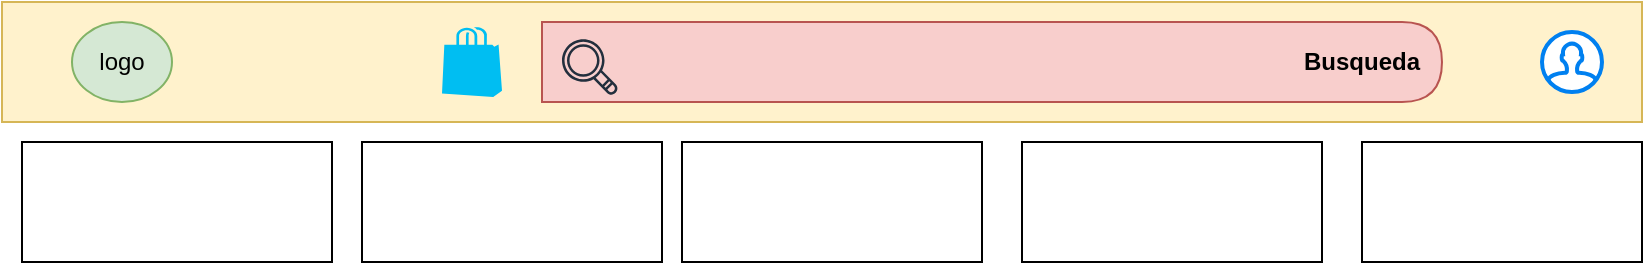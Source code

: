 <mxfile version="21.6.2" type="github">
  <diagram name="Página-1" id="2y5C5awGx7r07g59Db29">
    <mxGraphModel dx="1332" dy="548" grid="1" gridSize="10" guides="1" tooltips="1" connect="1" arrows="1" fold="1" page="1" pageScale="1" pageWidth="827" pageHeight="1169" math="0" shadow="0">
      <root>
        <mxCell id="0" />
        <mxCell id="1" parent="0" />
        <mxCell id="eM6mYcKn4AY1nrG-l5ZO-22" value="" style="group;perimeterSpacing=1;" parent="1" vertex="1" connectable="0">
          <mxGeometry width="820" height="130" as="geometry" />
        </mxCell>
        <mxCell id="eM6mYcKn4AY1nrG-l5ZO-5" value="" style="rounded=0;whiteSpace=wrap;html=1;fillColor=#fff2cc;strokeColor=#d6b656;" parent="eM6mYcKn4AY1nrG-l5ZO-22" vertex="1">
          <mxGeometry width="820" height="60" as="geometry" />
        </mxCell>
        <mxCell id="eM6mYcKn4AY1nrG-l5ZO-4" value="&lt;font style=&quot;vertical-align: inherit;&quot;&gt;&lt;font style=&quot;vertical-align: inherit;&quot;&gt;logo&lt;/font&gt;&lt;/font&gt;" style="ellipse;whiteSpace=wrap;html=1;align=center;fillColor=#d5e8d4;strokeColor=#82b366;" parent="eM6mYcKn4AY1nrG-l5ZO-22" vertex="1">
          <mxGeometry x="35" y="10" width="50" height="40" as="geometry" />
        </mxCell>
        <mxCell id="eM6mYcKn4AY1nrG-l5ZO-8" value="" style="shape=delay;whiteSpace=wrap;html=1;strokeColor=#b85450;shadow=0;fillColor=#f8cecc;" parent="eM6mYcKn4AY1nrG-l5ZO-22" vertex="1">
          <mxGeometry x="270" y="10" width="450" height="40" as="geometry" />
        </mxCell>
        <mxCell id="eM6mYcKn4AY1nrG-l5ZO-12" value="" style="sketch=0;outlineConnect=0;fontColor=#232F3E;gradientColor=none;fillColor=#232F3D;strokeColor=none;dashed=0;verticalLabelPosition=bottom;verticalAlign=top;align=center;html=1;fontSize=12;fontStyle=0;aspect=fixed;pointerEvents=1;shape=mxgraph.aws4.magnifying_glass;" parent="eM6mYcKn4AY1nrG-l5ZO-22" vertex="1">
          <mxGeometry x="280" y="18.5" width="28" height="28" as="geometry" />
        </mxCell>
        <mxCell id="eM6mYcKn4AY1nrG-l5ZO-14" value="" style="html=1;verticalLabelPosition=bottom;align=center;labelBackgroundColor=#ffffff;verticalAlign=top;strokeWidth=2;strokeColor=#0080F0;shadow=0;dashed=0;shape=mxgraph.ios7.icons.user;" parent="eM6mYcKn4AY1nrG-l5ZO-22" vertex="1">
          <mxGeometry x="770" y="15" width="30" height="30" as="geometry" />
        </mxCell>
        <mxCell id="eM6mYcKn4AY1nrG-l5ZO-21" value="" style="verticalLabelPosition=bottom;html=1;verticalAlign=top;align=center;strokeColor=none;fillColor=#00BEF2;shape=mxgraph.azure.azure_marketplace;" parent="eM6mYcKn4AY1nrG-l5ZO-22" vertex="1">
          <mxGeometry x="220" y="12.5" width="30" height="35" as="geometry" />
        </mxCell>
        <mxCell id="eM6mYcKn4AY1nrG-l5ZO-42" value="&lt;font face=&quot;Helvetica&quot;&gt;Busqueda&lt;/font&gt;" style="text;html=1;strokeColor=none;fillColor=none;align=center;verticalAlign=middle;whiteSpace=wrap;rounded=0;fontStyle=1;labelPosition=center;verticalLabelPosition=middle;fontFamily=Times New Roman;" parent="eM6mYcKn4AY1nrG-l5ZO-22" vertex="1">
          <mxGeometry x="650" y="15" width="60" height="30" as="geometry" />
        </mxCell>
        <mxCell id="vqzFlxOl4RlhwdYy7OfV-75" value="" style="rounded=0;whiteSpace=wrap;html=1;imageAspect=1;absoluteArcSize=0;strokeColor=default;" parent="eM6mYcKn4AY1nrG-l5ZO-22" vertex="1">
          <mxGeometry x="680" y="70" width="140" height="60" as="geometry" />
        </mxCell>
        <mxCell id="vqzFlxOl4RlhwdYy7OfV-81" value="" style="rounded=0;whiteSpace=wrap;html=1;" parent="eM6mYcKn4AY1nrG-l5ZO-22" vertex="1">
          <mxGeometry x="510" y="70" width="150" height="60" as="geometry" />
        </mxCell>
        <mxCell id="vqzFlxOl4RlhwdYy7OfV-80" value="" style="rounded=0;whiteSpace=wrap;html=1;" parent="eM6mYcKn4AY1nrG-l5ZO-22" vertex="1">
          <mxGeometry x="180" y="70" width="150" height="60" as="geometry" />
        </mxCell>
        <mxCell id="vqzFlxOl4RlhwdYy7OfV-82" value="" style="rounded=0;whiteSpace=wrap;html=1;" parent="eM6mYcKn4AY1nrG-l5ZO-22" vertex="1">
          <mxGeometry x="340" y="70" width="150" height="60" as="geometry" />
        </mxCell>
        <mxCell id="vqzFlxOl4RlhwdYy7OfV-41" value="" style="rounded=0;whiteSpace=wrap;html=1;rotatable=0;deletable=1;gradientColor=none;strokeWidth=1;perimeterSpacing=0;imageAspect=0;metaEdit=0;backgroundOutline=0;allowArrows=0;comic=0;resizeWidth=0;treeMoving=0;enumerate=0;noLabel=0;strokeOpacity=100;portConstraint=none;resizeHeight=0;fillOpacity=100;overflow=visible;direction=west;imageHeight=24;absoluteArcSize=1;" parent="eM6mYcKn4AY1nrG-l5ZO-22" vertex="1">
          <mxGeometry x="10" y="70" width="155" height="60" as="geometry" />
        </mxCell>
      </root>
    </mxGraphModel>
  </diagram>
</mxfile>
